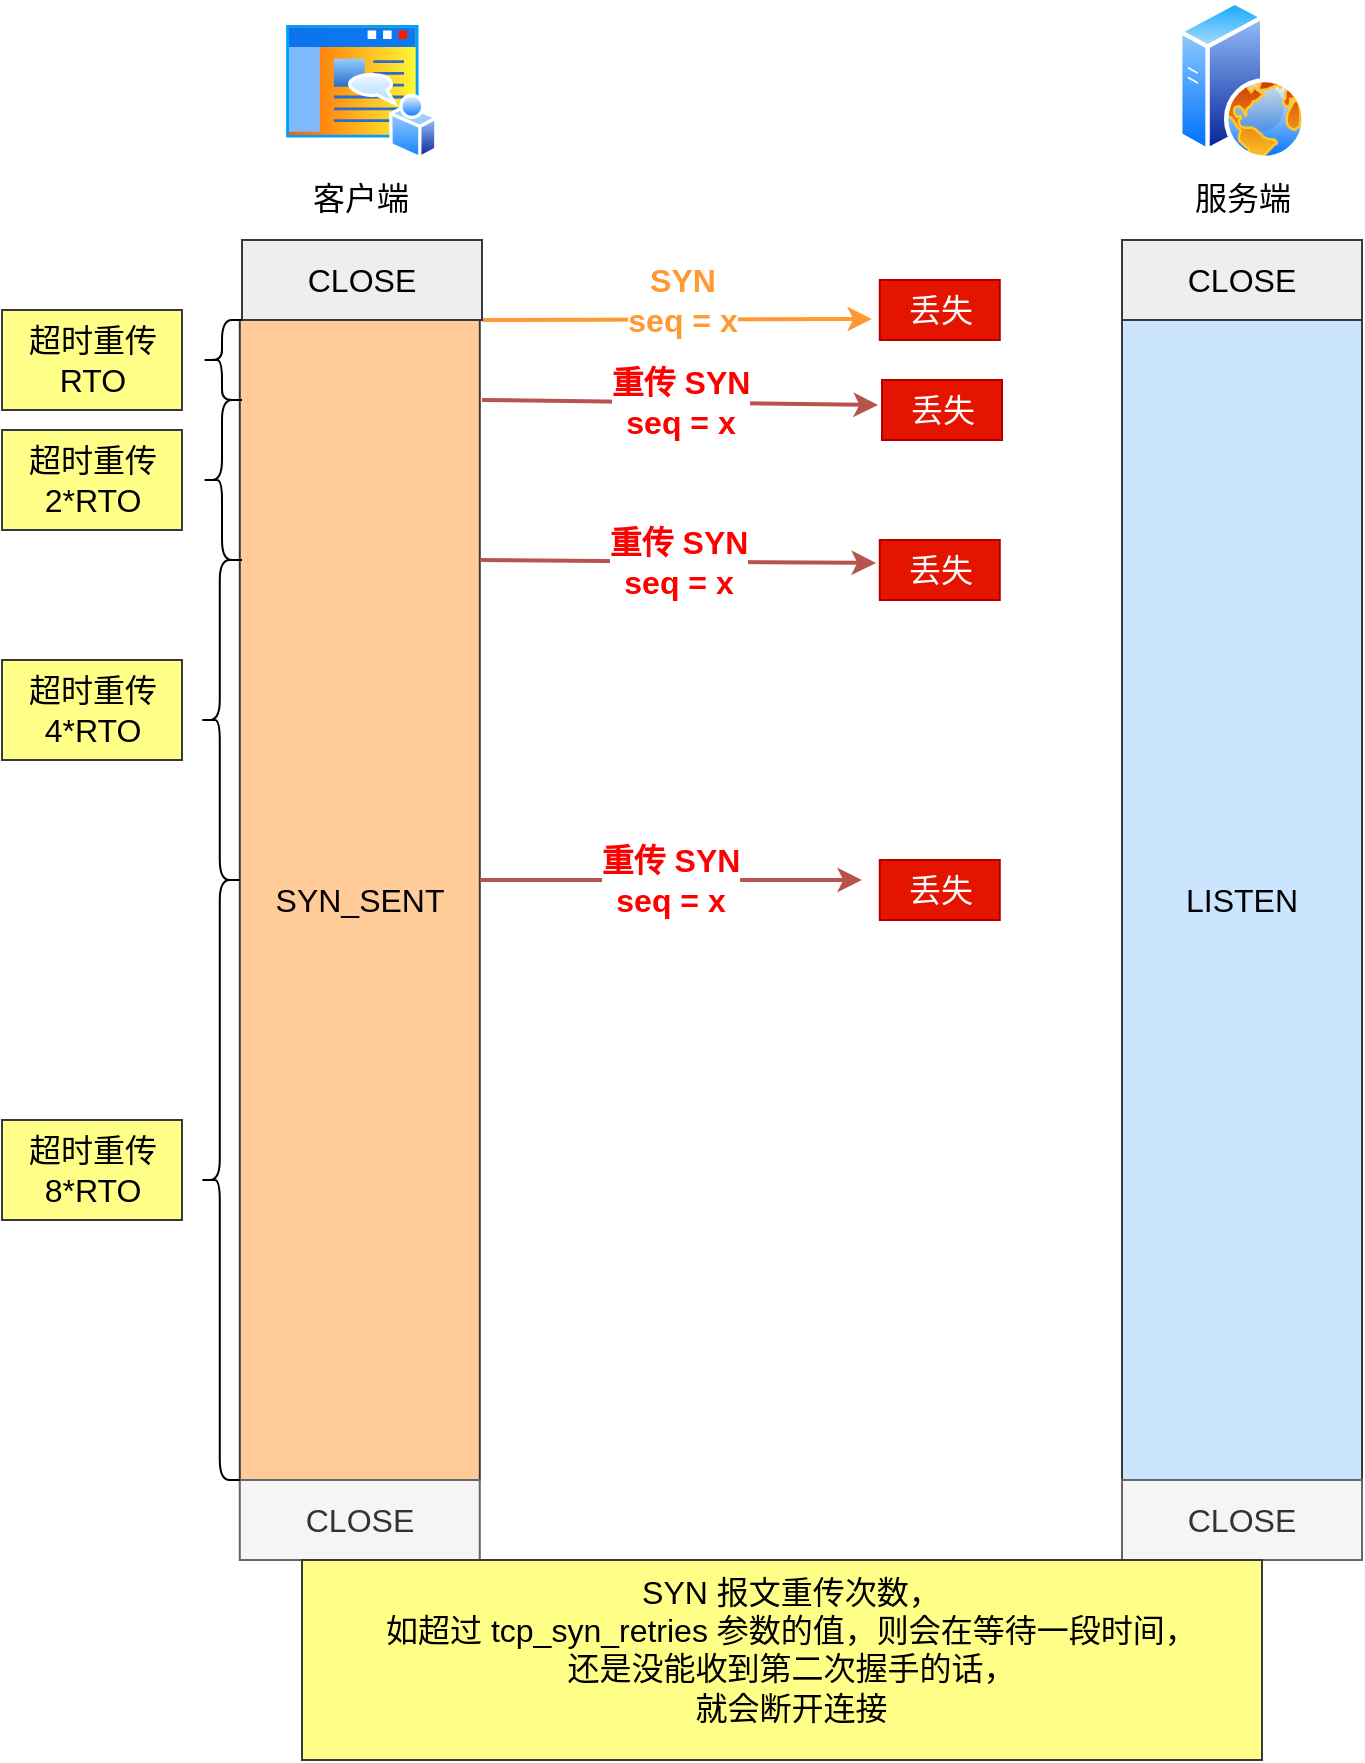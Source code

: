 <mxfile version="20.2.4" type="github">
  <diagram id="wu6pgjA1frvF403H3q0h" name="第 1 页">
    <mxGraphModel dx="946" dy="562" grid="1" gridSize="10" guides="1" tooltips="1" connect="1" arrows="1" fold="1" page="1" pageScale="1" pageWidth="827" pageHeight="1169" math="0" shadow="0">
      <root>
        <mxCell id="0" />
        <mxCell id="1" parent="0" />
        <mxCell id="Yr_fBWCwj4eAoXx8XVEz-8" value="&lt;font color=&quot;#ff9933&quot;&gt;&lt;b&gt;SYN&lt;br&gt;seq = x&lt;/b&gt;&lt;/font&gt;" style="rounded=0;orthogonalLoop=1;jettySize=auto;html=1;fontSize=16;exitX=1;exitY=1;exitDx=0;exitDy=0;fillColor=#ffcd28;gradientColor=#ffa500;strokeColor=#FF9933;strokeWidth=2;entryX=-0.065;entryY=0.65;entryDx=0;entryDy=0;entryPerimeter=0;" edge="1" parent="1" source="Yr_fBWCwj4eAoXx8XVEz-3" target="Yr_fBWCwj4eAoXx8XVEz-22">
          <mxGeometry x="0.026" y="10" relative="1" as="geometry">
            <mxPoint x="430" y="160" as="targetPoint" />
            <mxPoint as="offset" />
          </mxGeometry>
        </mxCell>
        <mxCell id="Yr_fBWCwj4eAoXx8XVEz-2" value="SYN_SENT" style="rounded=0;whiteSpace=wrap;html=1;fontSize=16;fillColor=#ffcc99;strokeColor=#36393d;" vertex="1" parent="1">
          <mxGeometry x="118.89" y="160" width="120" height="580" as="geometry" />
        </mxCell>
        <mxCell id="Yr_fBWCwj4eAoXx8XVEz-3" value="CLOSE" style="rounded=0;whiteSpace=wrap;html=1;fontSize=16;fillColor=#eeeeee;strokeColor=#36393d;" vertex="1" parent="1">
          <mxGeometry x="120" y="120" width="120" height="40" as="geometry" />
        </mxCell>
        <mxCell id="Yr_fBWCwj4eAoXx8XVEz-4" value="LISTEN" style="rounded=0;whiteSpace=wrap;html=1;fontSize=16;fillColor=#cce5ff;strokeColor=#36393d;" vertex="1" parent="1">
          <mxGeometry x="560" y="160" width="120" height="580" as="geometry" />
        </mxCell>
        <mxCell id="Yr_fBWCwj4eAoXx8XVEz-5" value="CLOSE" style="rounded=0;whiteSpace=wrap;html=1;fontSize=16;fillColor=#eeeeee;strokeColor=#36393d;" vertex="1" parent="1">
          <mxGeometry x="560" y="120" width="120" height="40" as="geometry" />
        </mxCell>
        <mxCell id="Yr_fBWCwj4eAoXx8XVEz-10" value="" style="shape=curlyBracket;whiteSpace=wrap;html=1;rounded=1;fontSize=16;" vertex="1" parent="1">
          <mxGeometry x="100" y="160" width="20" height="40" as="geometry" />
        </mxCell>
        <mxCell id="Yr_fBWCwj4eAoXx8XVEz-11" value="超时重传 &lt;br&gt;RTO" style="text;html=1;align=center;verticalAlign=middle;resizable=0;points=[];autosize=1;strokeColor=#36393d;fillColor=#ffff88;fontSize=16;" vertex="1" parent="1">
          <mxGeometry y="155" width="90" height="50" as="geometry" />
        </mxCell>
        <mxCell id="Yr_fBWCwj4eAoXx8XVEz-12" value="&lt;font color=&quot;#ff0000&quot;&gt;&lt;b&gt;重传 SYN&lt;br&gt;seq = x&lt;/b&gt;&lt;/font&gt;" style="rounded=0;orthogonalLoop=1;jettySize=auto;html=1;fontSize=16;fillColor=#f8cecc;strokeColor=#b85450;gradientColor=#ea6b66;strokeWidth=2;entryX=-0.033;entryY=0.417;entryDx=0;entryDy=0;entryPerimeter=0;" edge="1" parent="1" target="Yr_fBWCwj4eAoXx8XVEz-23">
          <mxGeometry relative="1" as="geometry">
            <mxPoint x="440" y="200" as="targetPoint" />
            <mxPoint x="240" y="200" as="sourcePoint" />
            <mxPoint as="offset" />
          </mxGeometry>
        </mxCell>
        <mxCell id="Yr_fBWCwj4eAoXx8XVEz-13" value="" style="shape=curlyBracket;whiteSpace=wrap;html=1;rounded=1;fontSize=16;" vertex="1" parent="1">
          <mxGeometry x="100" y="200" width="20" height="80" as="geometry" />
        </mxCell>
        <mxCell id="Yr_fBWCwj4eAoXx8XVEz-15" value="超时重传&lt;br&gt;2*RTO" style="text;html=1;align=center;verticalAlign=middle;resizable=0;points=[];autosize=1;strokeColor=#36393d;fillColor=#ffff88;fontSize=16;" vertex="1" parent="1">
          <mxGeometry y="215" width="90" height="50" as="geometry" />
        </mxCell>
        <mxCell id="Yr_fBWCwj4eAoXx8XVEz-20" value="CLOSE" style="rounded=0;whiteSpace=wrap;html=1;fontSize=16;fillColor=#f5f5f5;fontColor=#333333;strokeColor=#666666;" vertex="1" parent="1">
          <mxGeometry x="118.89" y="740" width="120" height="40" as="geometry" />
        </mxCell>
        <mxCell id="Yr_fBWCwj4eAoXx8XVEz-22" value="丢失" style="text;html=1;align=center;verticalAlign=middle;resizable=0;points=[];autosize=1;strokeColor=#B20000;fillColor=#e51400;fontSize=16;fontColor=#ffffff;" vertex="1" parent="1">
          <mxGeometry x="438.89" y="140" width="60" height="30" as="geometry" />
        </mxCell>
        <mxCell id="Yr_fBWCwj4eAoXx8XVEz-23" value="丢失" style="text;html=1;align=center;verticalAlign=middle;resizable=0;points=[];autosize=1;strokeColor=#B20000;fillColor=#e51400;fontSize=16;fontColor=#ffffff;" vertex="1" parent="1">
          <mxGeometry x="440" y="190" width="60" height="30" as="geometry" />
        </mxCell>
        <mxCell id="Yr_fBWCwj4eAoXx8XVEz-26" value="客户端" style="aspect=fixed;perimeter=ellipsePerimeter;html=1;align=center;shadow=0;dashed=0;spacingTop=3;image;image=img/lib/active_directory/home_page.svg;fontSize=16;" vertex="1" parent="1">
          <mxGeometry x="140" y="10" width="77.78" height="70" as="geometry" />
        </mxCell>
        <mxCell id="Yr_fBWCwj4eAoXx8XVEz-27" value="服务端" style="aspect=fixed;perimeter=ellipsePerimeter;html=1;align=center;shadow=0;dashed=0;spacingTop=3;image;image=img/lib/active_directory/web_server.svg;fontSize=16;" vertex="1" parent="1">
          <mxGeometry x="588" width="64" height="80" as="geometry" />
        </mxCell>
        <mxCell id="Yr_fBWCwj4eAoXx8XVEz-28" value="&lt;b style=&quot;color: rgb(255, 0, 0);&quot;&gt;重传&amp;nbsp;&lt;/b&gt;&lt;font color=&quot;#ff0000&quot;&gt;&lt;b&gt;SYN&lt;br&gt;seq = x&lt;/b&gt;&lt;/font&gt;" style="rounded=0;orthogonalLoop=1;jettySize=auto;html=1;fontSize=16;fillColor=#f8cecc;strokeColor=#b85450;gradientColor=#ea6b66;strokeWidth=2;entryX=-0.031;entryY=0.383;entryDx=0;entryDy=0;entryPerimeter=0;" edge="1" parent="1" target="Yr_fBWCwj4eAoXx8XVEz-29">
          <mxGeometry relative="1" as="geometry">
            <mxPoint x="438.89" y="280" as="targetPoint" />
            <mxPoint x="238.89" y="280" as="sourcePoint" />
            <mxPoint as="offset" />
          </mxGeometry>
        </mxCell>
        <mxCell id="Yr_fBWCwj4eAoXx8XVEz-29" value="丢失" style="text;html=1;align=center;verticalAlign=middle;resizable=0;points=[];autosize=1;strokeColor=#B20000;fillColor=#e51400;fontSize=16;fontColor=#ffffff;" vertex="1" parent="1">
          <mxGeometry x="438.89" y="270" width="60" height="30" as="geometry" />
        </mxCell>
        <mxCell id="Yr_fBWCwj4eAoXx8XVEz-30" value="" style="shape=curlyBracket;whiteSpace=wrap;html=1;rounded=1;fontSize=16;" vertex="1" parent="1">
          <mxGeometry x="98.89" y="280" width="20" height="160" as="geometry" />
        </mxCell>
        <mxCell id="Yr_fBWCwj4eAoXx8XVEz-31" value="&lt;b style=&quot;color: rgb(255, 0, 0);&quot;&gt;重传&amp;nbsp;&lt;/b&gt;&lt;font color=&quot;#ff0000&quot;&gt;&lt;b&gt;SYN&lt;br&gt;seq = x&lt;/b&gt;&lt;/font&gt;" style="rounded=0;orthogonalLoop=1;jettySize=auto;html=1;fontSize=16;fillColor=#f8cecc;strokeColor=#b85450;gradientColor=#ea6b66;strokeWidth=2;" edge="1" parent="1">
          <mxGeometry relative="1" as="geometry">
            <mxPoint x="430" y="440" as="targetPoint" />
            <mxPoint x="238.89" y="440" as="sourcePoint" />
            <mxPoint as="offset" />
          </mxGeometry>
        </mxCell>
        <mxCell id="Yr_fBWCwj4eAoXx8XVEz-32" value="丢失" style="text;html=1;align=center;verticalAlign=middle;resizable=0;points=[];autosize=1;strokeColor=#B20000;fillColor=#e51400;fontSize=16;fontColor=#ffffff;" vertex="1" parent="1">
          <mxGeometry x="438.89" y="430" width="60" height="30" as="geometry" />
        </mxCell>
        <mxCell id="Yr_fBWCwj4eAoXx8XVEz-33" value="" style="shape=curlyBracket;whiteSpace=wrap;html=1;rounded=1;fontSize=16;" vertex="1" parent="1">
          <mxGeometry x="98.89" y="440" width="20" height="300" as="geometry" />
        </mxCell>
        <mxCell id="Yr_fBWCwj4eAoXx8XVEz-37" value="CLOSE" style="rounded=0;whiteSpace=wrap;html=1;fontSize=16;fillColor=#f5f5f5;fontColor=#333333;strokeColor=#666666;" vertex="1" parent="1">
          <mxGeometry x="560" y="740" width="120" height="40" as="geometry" />
        </mxCell>
        <mxCell id="Yr_fBWCwj4eAoXx8XVEz-38" value="超时重传&lt;br&gt;4*RTO" style="text;html=1;align=center;verticalAlign=middle;resizable=0;points=[];autosize=1;strokeColor=#36393d;fillColor=#ffff88;fontSize=16;" vertex="1" parent="1">
          <mxGeometry y="330" width="90" height="50" as="geometry" />
        </mxCell>
        <mxCell id="Yr_fBWCwj4eAoXx8XVEz-39" value="超时重传&lt;br&gt;8*RTO" style="text;html=1;align=center;verticalAlign=middle;resizable=0;points=[];autosize=1;strokeColor=#36393d;fillColor=#ffff88;fontSize=16;" vertex="1" parent="1">
          <mxGeometry y="560" width="90" height="50" as="geometry" />
        </mxCell>
        <mxCell id="Yr_fBWCwj4eAoXx8XVEz-43" value="&lt;meta charset=&quot;utf-8&quot;&gt;&lt;blockquote style=&quot;font-family: Helvetica; font-size: 16px; font-style: normal; font-variant-ligatures: normal; font-variant-caps: normal; font-weight: 400; letter-spacing: normal; orphans: 2; text-align: center; text-indent: 0px; text-transform: none; widows: 2; word-spacing: 0px; -webkit-text-stroke-width: 0px; text-decoration-thickness: initial; text-decoration-style: initial; text-decoration-color: initial; color: rgb(0, 0, 0); margin: 0px 0px 0px 40px; border: none; padding: 0px;&quot;&gt;SYN 报文重传次数，&lt;/blockquote&gt;&lt;blockquote style=&quot;font-family: Helvetica; font-size: 16px; font-style: normal; font-variant-ligatures: normal; font-variant-caps: normal; font-weight: 400; letter-spacing: normal; orphans: 2; text-align: center; text-indent: 0px; text-transform: none; widows: 2; word-spacing: 0px; -webkit-text-stroke-width: 0px; text-decoration-thickness: initial; text-decoration-style: initial; text-decoration-color: initial; color: rgb(0, 0, 0); margin: 0px 0px 0px 40px; border: none; padding: 0px;&quot;&gt;&lt;span style=&quot;&quot;&gt;如超过 tcp_syn_retries 参数的值，&lt;/span&gt;&lt;span style=&quot;&quot;&gt;则会在等待一段时间，&lt;/span&gt;&lt;/blockquote&gt;&lt;blockquote style=&quot;font-family: Helvetica; font-size: 16px; font-style: normal; font-variant-ligatures: normal; font-variant-caps: normal; font-weight: 400; letter-spacing: normal; orphans: 2; text-align: center; text-indent: 0px; text-transform: none; widows: 2; word-spacing: 0px; -webkit-text-stroke-width: 0px; text-decoration-thickness: initial; text-decoration-style: initial; text-decoration-color: initial; color: rgb(0, 0, 0); margin: 0px 0px 0px 40px; border: none; padding: 0px;&quot;&gt;还是没能收到第二次握手的话，&lt;/blockquote&gt;&lt;blockquote style=&quot;font-family: Helvetica; font-size: 16px; font-style: normal; font-variant-ligatures: normal; font-variant-caps: normal; font-weight: 400; letter-spacing: normal; orphans: 2; text-align: center; text-indent: 0px; text-transform: none; widows: 2; word-spacing: 0px; -webkit-text-stroke-width: 0px; text-decoration-thickness: initial; text-decoration-style: initial; text-decoration-color: initial; color: rgb(0, 0, 0); margin: 0px 0px 0px 40px; border: none; padding: 0px;&quot;&gt;就会断开连接&lt;/blockquote&gt;" style="text;whiteSpace=wrap;html=1;fontSize=16;fillColor=#ffff88;strokeColor=#36393d;labelBackgroundColor=none;" vertex="1" parent="1">
          <mxGeometry x="150" y="780" width="480" height="100" as="geometry" />
        </mxCell>
      </root>
    </mxGraphModel>
  </diagram>
</mxfile>
